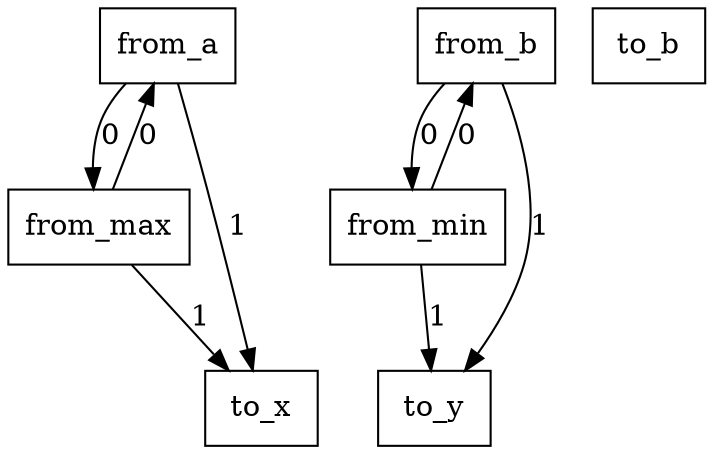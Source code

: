 digraph {
    graph [rankdir=TB
          ,bgcolor=transparent];
    node [shape=box
         ,fillcolor=white
         ,style=filled];
    0 [label=<from_a>];
    1 [label=<from_b>];
    2 [label=<from_min>];
    3 [label=<from_max>];
    4 [label=<to_x>];
    5 [label=<to_y>];
    6 [label=<to_b>];
    0 -> 3 [label=0];
    0 -> 4 [label=1];
    1 -> 2 [label=0];
    1 -> 5 [label=1];
    2 -> 1 [label=0];
    2 -> 5 [label=1];
    3 -> 0 [label=0];
    3 -> 4 [label=1];
}